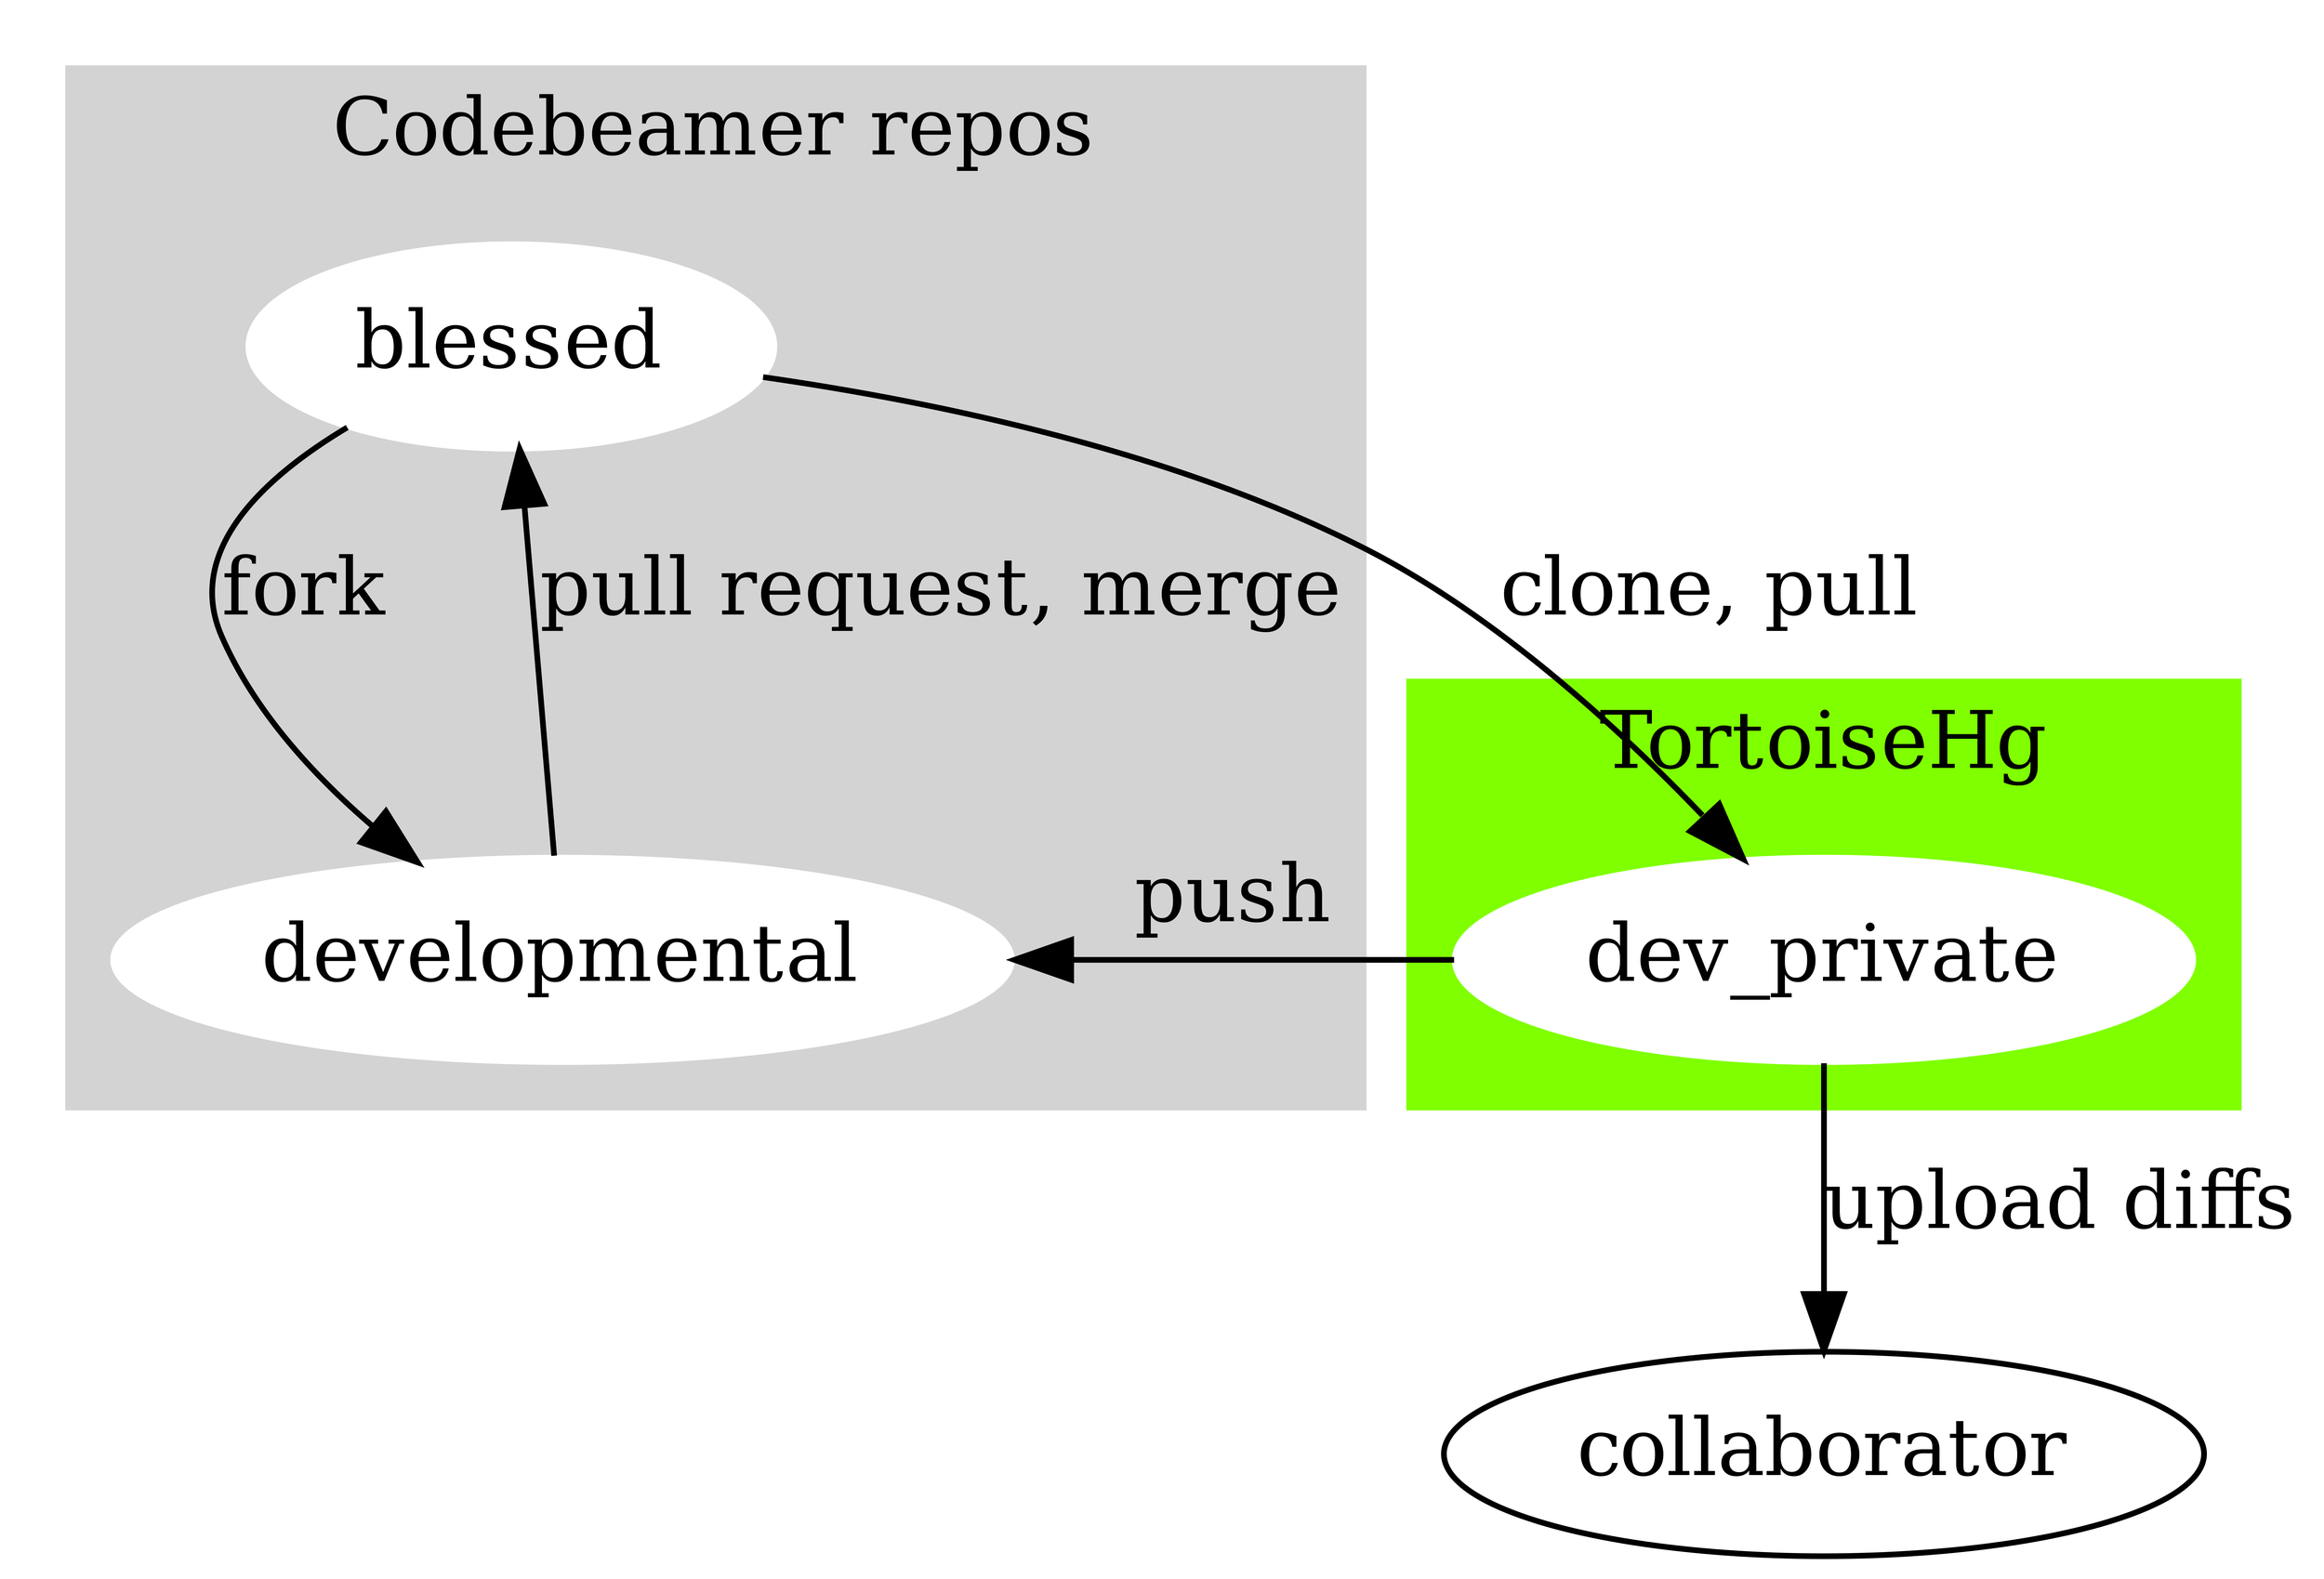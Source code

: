 
digraph workflow{
	size = "50,50!";
	
	subgraph cluster_0 {
		style=filled;
		color=lightgrey;
		node [style=filled,color=white];
		blessed -> developmental[label="fork"];
		label = "Codebeamer repos"
	}
	
	subgraph cluster_1{
	style=filled;
	color=chartreuse
	node [style=filled,color=white]
	dev_private;
	label = "TortoiseHg"
	}
	developmental -> blessed[label="pull request, merge"];
	dev_private -> developmental[label ="push"];
	blessed -> dev_private[label="clone, pull"];
	dev_private -> collaborator[label="upload diffs"];
}